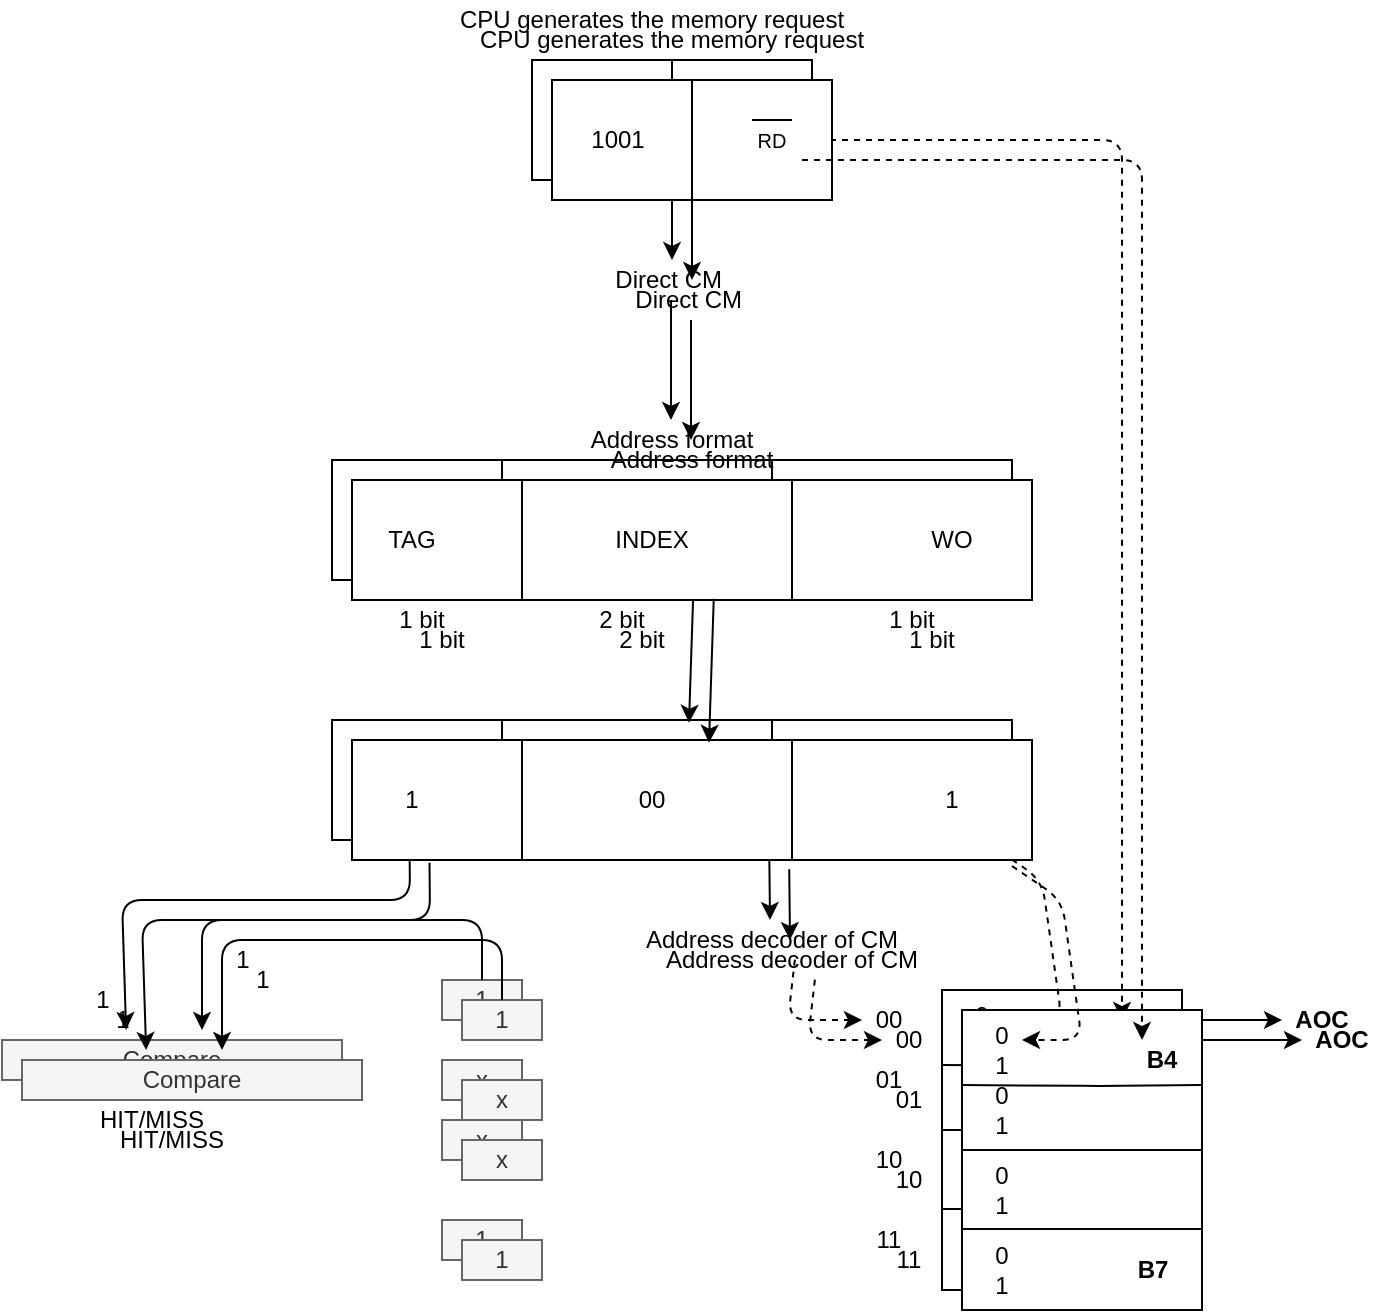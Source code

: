 <mxfile version="14.7.0" type="github">
  <diagram id="JxYpquZwZ6zsXnLfhXGS" name="Page-1">
    <mxGraphModel dx="1483" dy="783" grid="1" gridSize="10" guides="1" tooltips="1" connect="1" arrows="1" fold="1" page="0" pageScale="1" pageWidth="850" pageHeight="1100" math="0" shadow="0">
      <root>
        <mxCell id="0" />
        <mxCell id="1" parent="0" />
        <mxCell id="KNm6pyuOkcGfjuNK4ojw-7" value="CPU generates the memory request" style="text;html=1;strokeColor=none;fillColor=none;align=center;verticalAlign=middle;whiteSpace=wrap;rounded=0;" vertex="1" parent="1">
          <mxGeometry x="250" y="20" width="270" height="20" as="geometry" />
        </mxCell>
        <mxCell id="KNm6pyuOkcGfjuNK4ojw-9" value="Direct CM&amp;nbsp;" style="text;html=1;strokeColor=none;fillColor=none;align=center;verticalAlign=middle;whiteSpace=wrap;rounded=0;" vertex="1" parent="1">
          <mxGeometry x="260" y="150" width="270" height="20" as="geometry" />
        </mxCell>
        <mxCell id="KNm6pyuOkcGfjuNK4ojw-10" value="Address format" style="text;html=1;strokeColor=none;fillColor=none;align=center;verticalAlign=middle;whiteSpace=wrap;rounded=0;" vertex="1" parent="1">
          <mxGeometry x="260" y="230" width="270" height="20" as="geometry" />
        </mxCell>
        <mxCell id="KNm6pyuOkcGfjuNK4ojw-11" value="Address decoder of CM" style="text;html=1;strokeColor=none;fillColor=none;align=center;verticalAlign=middle;whiteSpace=wrap;rounded=0;" vertex="1" parent="1">
          <mxGeometry x="380" y="480" width="130" height="20" as="geometry" />
        </mxCell>
        <mxCell id="KNm6pyuOkcGfjuNK4ojw-12" value="Compare" style="text;html=1;strokeColor=#666666;fillColor=#f5f5f5;align=center;verticalAlign=middle;whiteSpace=wrap;rounded=0;fontColor=#333333;" vertex="1" parent="1">
          <mxGeometry x="60" y="540" width="170" height="20" as="geometry" />
        </mxCell>
        <mxCell id="KNm6pyuOkcGfjuNK4ojw-21" value="" style="group" vertex="1" connectable="0" parent="1">
          <mxGeometry x="225" y="250" width="340" height="60" as="geometry" />
        </mxCell>
        <mxCell id="KNm6pyuOkcGfjuNK4ojw-13" value="" style="rounded=0;whiteSpace=wrap;html=1;" vertex="1" parent="KNm6pyuOkcGfjuNK4ojw-21">
          <mxGeometry width="340" height="60" as="geometry" />
        </mxCell>
        <mxCell id="KNm6pyuOkcGfjuNK4ojw-14" value="" style="endArrow=none;html=1;exitX=0.25;exitY=1;exitDx=0;exitDy=0;entryX=0.25;entryY=0;entryDx=0;entryDy=0;" edge="1" parent="KNm6pyuOkcGfjuNK4ojw-21" source="KNm6pyuOkcGfjuNK4ojw-13" target="KNm6pyuOkcGfjuNK4ojw-13">
          <mxGeometry width="50" height="50" relative="1" as="geometry">
            <mxPoint x="210" y="-70" as="sourcePoint" />
            <mxPoint x="260" y="-120" as="targetPoint" />
          </mxGeometry>
        </mxCell>
        <mxCell id="KNm6pyuOkcGfjuNK4ojw-15" value="" style="endArrow=none;html=1;exitX=0.5;exitY=1;exitDx=0;exitDy=0;entryX=0.5;entryY=0;entryDx=0;entryDy=0;" edge="1" parent="KNm6pyuOkcGfjuNK4ojw-21">
          <mxGeometry width="50" height="50" relative="1" as="geometry">
            <mxPoint x="220" y="60" as="sourcePoint" />
            <mxPoint x="220" as="targetPoint" />
          </mxGeometry>
        </mxCell>
        <mxCell id="KNm6pyuOkcGfjuNK4ojw-16" value="TAG" style="text;html=1;strokeColor=none;fillColor=none;align=center;verticalAlign=middle;whiteSpace=wrap;rounded=0;" vertex="1" parent="KNm6pyuOkcGfjuNK4ojw-21">
          <mxGeometry x="10" y="20" width="40" height="20" as="geometry" />
        </mxCell>
        <mxCell id="KNm6pyuOkcGfjuNK4ojw-17" value="INDEX" style="text;html=1;strokeColor=none;fillColor=none;align=center;verticalAlign=middle;whiteSpace=wrap;rounded=0;" vertex="1" parent="KNm6pyuOkcGfjuNK4ojw-21">
          <mxGeometry x="130" y="20" width="40" height="20" as="geometry" />
        </mxCell>
        <mxCell id="KNm6pyuOkcGfjuNK4ojw-19" value="WO" style="text;html=1;strokeColor=none;fillColor=none;align=center;verticalAlign=middle;whiteSpace=wrap;rounded=0;" vertex="1" parent="KNm6pyuOkcGfjuNK4ojw-21">
          <mxGeometry x="280" y="20" width="40" height="20" as="geometry" />
        </mxCell>
        <mxCell id="KNm6pyuOkcGfjuNK4ojw-22" value="" style="group" vertex="1" connectable="0" parent="1">
          <mxGeometry x="325" y="50" width="140" height="60" as="geometry" />
        </mxCell>
        <mxCell id="KNm6pyuOkcGfjuNK4ojw-23" value="" style="group" vertex="1" connectable="0" parent="KNm6pyuOkcGfjuNK4ojw-22">
          <mxGeometry width="140" height="60" as="geometry" />
        </mxCell>
        <mxCell id="KNm6pyuOkcGfjuNK4ojw-1" value="" style="rounded=0;whiteSpace=wrap;html=1;" vertex="1" parent="KNm6pyuOkcGfjuNK4ojw-23">
          <mxGeometry width="140" height="60" as="geometry" />
        </mxCell>
        <mxCell id="KNm6pyuOkcGfjuNK4ojw-4" value="&lt;font style=&quot;font-size: 10px&quot;&gt;RD&lt;/font&gt;" style="text;html=1;strokeColor=none;fillColor=none;align=center;verticalAlign=middle;whiteSpace=wrap;rounded=0;" vertex="1" parent="KNm6pyuOkcGfjuNK4ojw-23">
          <mxGeometry x="90" y="20" width="40" height="20" as="geometry" />
        </mxCell>
        <mxCell id="KNm6pyuOkcGfjuNK4ojw-2" value="" style="endArrow=none;html=1;entryX=0.5;entryY=0;entryDx=0;entryDy=0;exitX=0.5;exitY=1;exitDx=0;exitDy=0;" edge="1" parent="KNm6pyuOkcGfjuNK4ojw-23" source="KNm6pyuOkcGfjuNK4ojw-1" target="KNm6pyuOkcGfjuNK4ojw-1">
          <mxGeometry width="50" height="50" relative="1" as="geometry">
            <mxPoint x="105" y="220" as="sourcePoint" />
            <mxPoint x="155" y="170" as="targetPoint" />
          </mxGeometry>
        </mxCell>
        <mxCell id="KNm6pyuOkcGfjuNK4ojw-3" value="1001" style="text;html=1;strokeColor=none;fillColor=none;align=center;verticalAlign=middle;whiteSpace=wrap;rounded=0;" vertex="1" parent="KNm6pyuOkcGfjuNK4ojw-23">
          <mxGeometry x="12.5" y="20" width="40" height="20" as="geometry" />
        </mxCell>
        <mxCell id="KNm6pyuOkcGfjuNK4ojw-25" value="" style="endArrow=none;html=1;entryX=0.75;entryY=0;entryDx=0;entryDy=0;exitX=0.25;exitY=0;exitDx=0;exitDy=0;" edge="1" parent="KNm6pyuOkcGfjuNK4ojw-23" source="KNm6pyuOkcGfjuNK4ojw-4" target="KNm6pyuOkcGfjuNK4ojw-4">
          <mxGeometry width="50" height="50" relative="1" as="geometry">
            <mxPoint x="80" y="50" as="sourcePoint" />
            <mxPoint x="130" as="targetPoint" />
          </mxGeometry>
        </mxCell>
        <mxCell id="KNm6pyuOkcGfjuNK4ojw-30" value="" style="group" vertex="1" connectable="0" parent="1">
          <mxGeometry x="225" y="380" width="340" height="60" as="geometry" />
        </mxCell>
        <mxCell id="KNm6pyuOkcGfjuNK4ojw-31" value="" style="rounded=0;whiteSpace=wrap;html=1;" vertex="1" parent="KNm6pyuOkcGfjuNK4ojw-30">
          <mxGeometry width="340" height="60" as="geometry" />
        </mxCell>
        <mxCell id="KNm6pyuOkcGfjuNK4ojw-32" value="" style="endArrow=none;html=1;exitX=0.25;exitY=1;exitDx=0;exitDy=0;entryX=0.25;entryY=0;entryDx=0;entryDy=0;" edge="1" parent="KNm6pyuOkcGfjuNK4ojw-30" source="KNm6pyuOkcGfjuNK4ojw-31" target="KNm6pyuOkcGfjuNK4ojw-31">
          <mxGeometry width="50" height="50" relative="1" as="geometry">
            <mxPoint x="210" y="-70" as="sourcePoint" />
            <mxPoint x="260" y="-120" as="targetPoint" />
          </mxGeometry>
        </mxCell>
        <mxCell id="KNm6pyuOkcGfjuNK4ojw-33" value="" style="endArrow=none;html=1;exitX=0.5;exitY=1;exitDx=0;exitDy=0;entryX=0.5;entryY=0;entryDx=0;entryDy=0;" edge="1" parent="KNm6pyuOkcGfjuNK4ojw-30">
          <mxGeometry width="50" height="50" relative="1" as="geometry">
            <mxPoint x="220" y="60" as="sourcePoint" />
            <mxPoint x="220" as="targetPoint" />
          </mxGeometry>
        </mxCell>
        <mxCell id="KNm6pyuOkcGfjuNK4ojw-34" value="1" style="text;html=1;strokeColor=none;fillColor=none;align=center;verticalAlign=middle;whiteSpace=wrap;rounded=0;" vertex="1" parent="KNm6pyuOkcGfjuNK4ojw-30">
          <mxGeometry x="10" y="20" width="40" height="20" as="geometry" />
        </mxCell>
        <mxCell id="KNm6pyuOkcGfjuNK4ojw-35" value="00" style="text;html=1;strokeColor=none;fillColor=none;align=center;verticalAlign=middle;whiteSpace=wrap;rounded=0;" vertex="1" parent="KNm6pyuOkcGfjuNK4ojw-30">
          <mxGeometry x="130" y="20" width="40" height="20" as="geometry" />
        </mxCell>
        <mxCell id="KNm6pyuOkcGfjuNK4ojw-36" value="1" style="text;html=1;strokeColor=none;fillColor=none;align=center;verticalAlign=middle;whiteSpace=wrap;rounded=0;" vertex="1" parent="KNm6pyuOkcGfjuNK4ojw-30">
          <mxGeometry x="280" y="20" width="40" height="20" as="geometry" />
        </mxCell>
        <mxCell id="KNm6pyuOkcGfjuNK4ojw-51" value="" style="endArrow=classic;html=1;exitX=0.5;exitY=1;exitDx=0;exitDy=0;entryX=0.5;entryY=0;entryDx=0;entryDy=0;" edge="1" parent="1" source="KNm6pyuOkcGfjuNK4ojw-1" target="KNm6pyuOkcGfjuNK4ojw-9">
          <mxGeometry width="50" height="50" relative="1" as="geometry">
            <mxPoint x="400" y="210" as="sourcePoint" />
            <mxPoint x="296" y="150" as="targetPoint" />
          </mxGeometry>
        </mxCell>
        <mxCell id="KNm6pyuOkcGfjuNK4ojw-53" value="" style="endArrow=classic;html=1;" edge="1" parent="1">
          <mxGeometry width="50" height="50" relative="1" as="geometry">
            <mxPoint x="394.5" y="170" as="sourcePoint" />
            <mxPoint x="394.5" y="230" as="targetPoint" />
          </mxGeometry>
        </mxCell>
        <mxCell id="KNm6pyuOkcGfjuNK4ojw-54" value="1 bit" style="text;html=1;strokeColor=none;fillColor=none;align=center;verticalAlign=middle;whiteSpace=wrap;rounded=0;" vertex="1" parent="1">
          <mxGeometry x="250" y="320" width="40" height="20" as="geometry" />
        </mxCell>
        <mxCell id="KNm6pyuOkcGfjuNK4ojw-55" value="2 bit" style="text;html=1;strokeColor=none;fillColor=none;align=center;verticalAlign=middle;whiteSpace=wrap;rounded=0;" vertex="1" parent="1">
          <mxGeometry x="350" y="320" width="40" height="20" as="geometry" />
        </mxCell>
        <mxCell id="KNm6pyuOkcGfjuNK4ojw-56" value="1 bit" style="text;html=1;strokeColor=none;fillColor=none;align=center;verticalAlign=middle;whiteSpace=wrap;rounded=0;" vertex="1" parent="1">
          <mxGeometry x="490" y="320" width="50" height="20" as="geometry" />
        </mxCell>
        <mxCell id="KNm6pyuOkcGfjuNK4ojw-58" value="" style="group" vertex="1" connectable="0" parent="1">
          <mxGeometry x="530" y="515" width="120" height="150" as="geometry" />
        </mxCell>
        <mxCell id="KNm6pyuOkcGfjuNK4ojw-42" value="&lt;span style=&quot;color: rgba(0 , 0 , 0 , 0) ; font-family: monospace ; font-size: 0px&quot;&gt;%3CmxGraphModel%3E%3Croot%3E%3CmxCell%20id%3D%220%22%2F%3E%3CmxCell%20id%3D%221%22%20parent%3D%220%22%2F%3E%3CmxCell%20id%3D%222%22%20value%3D%22B4%22%20style%3D%22text%3Bhtml%3D1%3BstrokeColor%3Dnone%3BfillColor%3Dnone%3Balign%3Dcenter%3BverticalAlign%3Dmiddle%3BwhiteSpace%3Dwrap%3Brounded%3D0%3BfontStyle%3D1%22%20vertex%3D%221%22%20parent%3D%221%22%3E%3CmxGeometry%20x%3D%22600%22%20y%3D%22525%22%20width%3D%2240%22%20height%3D%2220%22%20as%3D%22geometry%22%2F%3E%3C%2FmxCell%3E%3C%2Froot%3E%3C%2FmxGraphModel%3E&lt;/span&gt;" style="rounded=0;whiteSpace=wrap;html=1;" vertex="1" parent="KNm6pyuOkcGfjuNK4ojw-58">
          <mxGeometry width="120" height="150" as="geometry" />
        </mxCell>
        <mxCell id="KNm6pyuOkcGfjuNK4ojw-43" value="" style="endArrow=none;html=1;exitX=0;exitY=0.25;exitDx=0;exitDy=0;entryX=1;entryY=0.25;entryDx=0;entryDy=0;" edge="1" parent="KNm6pyuOkcGfjuNK4ojw-58" source="KNm6pyuOkcGfjuNK4ojw-42" target="KNm6pyuOkcGfjuNK4ojw-42">
          <mxGeometry width="50" height="50" relative="1" as="geometry">
            <mxPoint x="35" y="50" as="sourcePoint" />
            <mxPoint x="85" as="targetPoint" />
            <Array as="points">
              <mxPoint x="70" y="38" />
            </Array>
          </mxGeometry>
        </mxCell>
        <mxCell id="KNm6pyuOkcGfjuNK4ojw-44" value="" style="endArrow=none;html=1;exitX=0;exitY=0.25;exitDx=0;exitDy=0;entryX=1;entryY=0.25;entryDx=0;entryDy=0;" edge="1" parent="KNm6pyuOkcGfjuNK4ojw-58">
          <mxGeometry width="50" height="50" relative="1" as="geometry">
            <mxPoint y="70" as="sourcePoint" />
            <mxPoint x="120" y="70" as="targetPoint" />
          </mxGeometry>
        </mxCell>
        <mxCell id="KNm6pyuOkcGfjuNK4ojw-45" value="" style="endArrow=none;html=1;exitX=0;exitY=0.25;exitDx=0;exitDy=0;entryX=1;entryY=0.25;entryDx=0;entryDy=0;" edge="1" parent="KNm6pyuOkcGfjuNK4ojw-58">
          <mxGeometry width="50" height="50" relative="1" as="geometry">
            <mxPoint y="109.5" as="sourcePoint" />
            <mxPoint x="120" y="109.5" as="targetPoint" />
          </mxGeometry>
        </mxCell>
        <mxCell id="KNm6pyuOkcGfjuNK4ojw-46" value="0&lt;br&gt;1" style="text;html=1;strokeColor=none;fillColor=none;align=center;verticalAlign=middle;whiteSpace=wrap;rounded=0;" vertex="1" parent="KNm6pyuOkcGfjuNK4ojw-58">
          <mxGeometry x="10" y="10" width="20" height="20" as="geometry" />
        </mxCell>
        <mxCell id="KNm6pyuOkcGfjuNK4ojw-47" value="0&lt;br&gt;1" style="text;html=1;strokeColor=none;fillColor=none;align=center;verticalAlign=middle;whiteSpace=wrap;rounded=0;" vertex="1" parent="KNm6pyuOkcGfjuNK4ojw-58">
          <mxGeometry x="10" y="80" width="20" height="20" as="geometry" />
        </mxCell>
        <mxCell id="KNm6pyuOkcGfjuNK4ojw-48" value="0&lt;br&gt;1" style="text;html=1;strokeColor=none;fillColor=none;align=center;verticalAlign=middle;whiteSpace=wrap;rounded=0;" vertex="1" parent="KNm6pyuOkcGfjuNK4ojw-58">
          <mxGeometry x="10" y="120" width="20" height="20" as="geometry" />
        </mxCell>
        <mxCell id="KNm6pyuOkcGfjuNK4ojw-50" value="0&lt;br&gt;1" style="text;html=1;strokeColor=none;fillColor=none;align=center;verticalAlign=middle;whiteSpace=wrap;rounded=0;" vertex="1" parent="KNm6pyuOkcGfjuNK4ojw-58">
          <mxGeometry x="10" y="40" width="20" height="20" as="geometry" />
        </mxCell>
        <mxCell id="KNm6pyuOkcGfjuNK4ojw-83" value="B4" style="text;html=1;strokeColor=none;fillColor=none;align=center;verticalAlign=middle;whiteSpace=wrap;rounded=0;fontStyle=1" vertex="1" parent="KNm6pyuOkcGfjuNK4ojw-58">
          <mxGeometry x="80" y="15" width="40" height="20" as="geometry" />
        </mxCell>
        <mxCell id="KNm6pyuOkcGfjuNK4ojw-93" value="" style="endArrow=classic;html=1;dashed=1;entryX=0.25;entryY=0;entryDx=0;entryDy=0;" edge="1" parent="KNm6pyuOkcGfjuNK4ojw-58" target="KNm6pyuOkcGfjuNK4ojw-83">
          <mxGeometry width="50" height="50" relative="1" as="geometry">
            <mxPoint x="-80" y="-425" as="sourcePoint" />
            <mxPoint x="70" y="35" as="targetPoint" />
            <Array as="points">
              <mxPoint x="90" y="-425" />
            </Array>
          </mxGeometry>
        </mxCell>
        <mxCell id="KNm6pyuOkcGfjuNK4ojw-96" value="B7" style="text;html=1;align=center;verticalAlign=middle;resizable=0;points=[];autosize=1;strokeColor=none;fontStyle=1" vertex="1" parent="KNm6pyuOkcGfjuNK4ojw-58">
          <mxGeometry x="80" y="120" width="30" height="20" as="geometry" />
        </mxCell>
        <mxCell id="KNm6pyuOkcGfjuNK4ojw-59" value="" style="endArrow=classic;html=1;exitX=0.532;exitY=0.99;exitDx=0;exitDy=0;exitPerimeter=0;entryX=0.525;entryY=0.023;entryDx=0;entryDy=0;entryPerimeter=0;" edge="1" parent="1" source="KNm6pyuOkcGfjuNK4ojw-13" target="KNm6pyuOkcGfjuNK4ojw-31">
          <mxGeometry width="50" height="50" relative="1" as="geometry">
            <mxPoint x="400" y="400" as="sourcePoint" />
            <mxPoint x="410" y="380" as="targetPoint" />
          </mxGeometry>
        </mxCell>
        <mxCell id="KNm6pyuOkcGfjuNK4ojw-61" value="1" style="text;html=1;strokeColor=#666666;fillColor=#f5f5f5;align=center;verticalAlign=middle;whiteSpace=wrap;rounded=0;fontColor=#333333;" vertex="1" parent="1">
          <mxGeometry x="280" y="510" width="40" height="20" as="geometry" />
        </mxCell>
        <mxCell id="KNm6pyuOkcGfjuNK4ojw-62" value="x" style="text;html=1;strokeColor=#666666;fillColor=#f5f5f5;align=center;verticalAlign=middle;whiteSpace=wrap;rounded=0;fontColor=#333333;" vertex="1" parent="1">
          <mxGeometry x="280" y="550" width="40" height="20" as="geometry" />
        </mxCell>
        <mxCell id="KNm6pyuOkcGfjuNK4ojw-63" value="x" style="text;html=1;strokeColor=#666666;fillColor=#f5f5f5;align=center;verticalAlign=middle;whiteSpace=wrap;rounded=0;fontColor=#333333;" vertex="1" parent="1">
          <mxGeometry x="280" y="580" width="40" height="20" as="geometry" />
        </mxCell>
        <mxCell id="KNm6pyuOkcGfjuNK4ojw-64" value="1" style="text;html=1;strokeColor=#666666;fillColor=#f5f5f5;align=center;verticalAlign=middle;whiteSpace=wrap;rounded=0;fontColor=#333333;" vertex="1" parent="1">
          <mxGeometry x="280" y="630" width="40" height="20" as="geometry" />
        </mxCell>
        <mxCell id="KNm6pyuOkcGfjuNK4ojw-65" value="00" style="text;html=1;strokeColor=none;fillColor=none;align=center;verticalAlign=middle;whiteSpace=wrap;rounded=0;" vertex="1" parent="1">
          <mxGeometry x="499.997" y="520" width="7.273" height="20" as="geometry" />
        </mxCell>
        <mxCell id="KNm6pyuOkcGfjuNK4ojw-67" value="01" style="text;html=1;strokeColor=none;fillColor=none;align=center;verticalAlign=middle;whiteSpace=wrap;rounded=0;" vertex="1" parent="1">
          <mxGeometry x="499.997" y="550" width="7.273" height="20" as="geometry" />
        </mxCell>
        <mxCell id="KNm6pyuOkcGfjuNK4ojw-68" value="10" style="text;html=1;strokeColor=none;fillColor=none;align=center;verticalAlign=middle;whiteSpace=wrap;rounded=0;" vertex="1" parent="1">
          <mxGeometry x="499.997" y="590" width="7.273" height="20" as="geometry" />
        </mxCell>
        <mxCell id="KNm6pyuOkcGfjuNK4ojw-69" value="11" style="text;html=1;strokeColor=none;fillColor=none;align=center;verticalAlign=middle;whiteSpace=wrap;rounded=0;" vertex="1" parent="1">
          <mxGeometry x="499.997" y="630" width="7.273" height="20" as="geometry" />
        </mxCell>
        <mxCell id="KNm6pyuOkcGfjuNK4ojw-74" value="" style="endArrow=classic;html=1;exitX=0.643;exitY=1.077;exitDx=0;exitDy=0;exitPerimeter=0;" edge="1" parent="1" source="KNm6pyuOkcGfjuNK4ojw-31">
          <mxGeometry width="50" height="50" relative="1" as="geometry">
            <mxPoint x="400" y="400" as="sourcePoint" />
            <mxPoint x="444" y="480" as="targetPoint" />
          </mxGeometry>
        </mxCell>
        <mxCell id="KNm6pyuOkcGfjuNK4ojw-77" value="" style="endArrow=classic;html=1;exitX=0.5;exitY=0;exitDx=0;exitDy=0;" edge="1" parent="1" source="KNm6pyuOkcGfjuNK4ojw-61">
          <mxGeometry width="50" height="50" relative="1" as="geometry">
            <mxPoint x="400" y="400" as="sourcePoint" />
            <mxPoint x="160" y="535" as="targetPoint" />
            <Array as="points">
              <mxPoint x="300" y="480" />
              <mxPoint x="260" y="480" />
              <mxPoint x="230" y="480" />
              <mxPoint x="160" y="480" />
            </Array>
          </mxGeometry>
        </mxCell>
        <mxCell id="KNm6pyuOkcGfjuNK4ojw-78" value="" style="endArrow=classic;html=1;exitX=0.114;exitY=1.023;exitDx=0;exitDy=0;exitPerimeter=0;entryX=0.365;entryY=-0.25;entryDx=0;entryDy=0;entryPerimeter=0;" edge="1" parent="1" source="KNm6pyuOkcGfjuNK4ojw-31" target="KNm6pyuOkcGfjuNK4ojw-12">
          <mxGeometry width="50" height="50" relative="1" as="geometry">
            <mxPoint x="400" y="400" as="sourcePoint" />
            <mxPoint x="60" y="470" as="targetPoint" />
            <Array as="points">
              <mxPoint x="264" y="470" />
              <mxPoint x="120" y="470" />
            </Array>
          </mxGeometry>
        </mxCell>
        <mxCell id="KNm6pyuOkcGfjuNK4ojw-79" value="HIT/MISS" style="text;html=1;strokeColor=none;fillColor=none;align=center;verticalAlign=middle;whiteSpace=wrap;rounded=0;" vertex="1" parent="1">
          <mxGeometry x="90" y="570" width="90" height="20" as="geometry" />
        </mxCell>
        <mxCell id="KNm6pyuOkcGfjuNK4ojw-84" value="AOC" style="text;html=1;strokeColor=none;fillColor=none;align=center;verticalAlign=middle;whiteSpace=wrap;rounded=0;fontStyle=1" vertex="1" parent="1">
          <mxGeometry x="700" y="520" width="40" height="20" as="geometry" />
        </mxCell>
        <mxCell id="KNm6pyuOkcGfjuNK4ojw-86" value="" style="endArrow=classic;html=1;" edge="1" parent="1">
          <mxGeometry width="50" height="50" relative="1" as="geometry">
            <mxPoint x="650" y="530" as="sourcePoint" />
            <mxPoint x="700" y="530" as="targetPoint" />
          </mxGeometry>
        </mxCell>
        <mxCell id="KNm6pyuOkcGfjuNK4ojw-90" value="" style="endArrow=classic;html=1;dashed=1;entryX=1;entryY=0.25;entryDx=0;entryDy=0;" edge="1" parent="1" target="KNm6pyuOkcGfjuNK4ojw-46">
          <mxGeometry width="50" height="50" relative="1" as="geometry">
            <mxPoint x="555" y="443" as="sourcePoint" />
            <mxPoint x="580" y="540" as="targetPoint" />
            <Array as="points">
              <mxPoint x="580" y="460" />
              <mxPoint x="590" y="530" />
            </Array>
          </mxGeometry>
        </mxCell>
        <mxCell id="KNm6pyuOkcGfjuNK4ojw-94" value="1" style="text;html=1;align=center;verticalAlign=middle;resizable=0;points=[];autosize=1;strokeColor=none;" vertex="1" parent="1">
          <mxGeometry x="170" y="490" width="20" height="20" as="geometry" />
        </mxCell>
        <mxCell id="KNm6pyuOkcGfjuNK4ojw-95" value="1" style="text;html=1;align=center;verticalAlign=middle;resizable=0;points=[];autosize=1;strokeColor=none;" vertex="1" parent="1">
          <mxGeometry x="100" y="510" width="20" height="20" as="geometry" />
        </mxCell>
        <mxCell id="KNm6pyuOkcGfjuNK4ojw-98" value="" style="endArrow=classic;html=1;dashed=1;exitX=0.588;exitY=0.99;exitDx=0;exitDy=0;exitPerimeter=0;" edge="1" parent="1" source="KNm6pyuOkcGfjuNK4ojw-11">
          <mxGeometry width="50" height="50" relative="1" as="geometry">
            <mxPoint x="400" y="670" as="sourcePoint" />
            <mxPoint x="490" y="530" as="targetPoint" />
            <Array as="points">
              <mxPoint x="453" y="530" />
            </Array>
          </mxGeometry>
        </mxCell>
        <mxCell id="KNm6pyuOkcGfjuNK4ojw-99" value="CPU generates the memory request" style="text;html=1;strokeColor=none;fillColor=none;align=center;verticalAlign=middle;whiteSpace=wrap;rounded=0;" vertex="1" parent="1">
          <mxGeometry x="260" y="30" width="270" height="20" as="geometry" />
        </mxCell>
        <mxCell id="KNm6pyuOkcGfjuNK4ojw-100" value="Direct CM&amp;nbsp;" style="text;html=1;strokeColor=none;fillColor=none;align=center;verticalAlign=middle;whiteSpace=wrap;rounded=0;" vertex="1" parent="1">
          <mxGeometry x="270" y="160" width="270" height="20" as="geometry" />
        </mxCell>
        <mxCell id="KNm6pyuOkcGfjuNK4ojw-101" value="Address format" style="text;html=1;strokeColor=none;fillColor=none;align=center;verticalAlign=middle;whiteSpace=wrap;rounded=0;" vertex="1" parent="1">
          <mxGeometry x="270" y="240" width="270" height="20" as="geometry" />
        </mxCell>
        <mxCell id="KNm6pyuOkcGfjuNK4ojw-102" value="Address decoder of CM" style="text;html=1;strokeColor=none;fillColor=none;align=center;verticalAlign=middle;whiteSpace=wrap;rounded=0;" vertex="1" parent="1">
          <mxGeometry x="390" y="490" width="130" height="20" as="geometry" />
        </mxCell>
        <mxCell id="KNm6pyuOkcGfjuNK4ojw-103" value="Compare" style="text;html=1;strokeColor=#666666;fillColor=#f5f5f5;align=center;verticalAlign=middle;whiteSpace=wrap;rounded=0;fontColor=#333333;" vertex="1" parent="1">
          <mxGeometry x="70" y="550" width="170" height="20" as="geometry" />
        </mxCell>
        <mxCell id="KNm6pyuOkcGfjuNK4ojw-104" value="" style="group" vertex="1" connectable="0" parent="1">
          <mxGeometry x="235" y="260" width="340" height="60" as="geometry" />
        </mxCell>
        <mxCell id="KNm6pyuOkcGfjuNK4ojw-105" value="" style="rounded=0;whiteSpace=wrap;html=1;" vertex="1" parent="KNm6pyuOkcGfjuNK4ojw-104">
          <mxGeometry width="340" height="60" as="geometry" />
        </mxCell>
        <mxCell id="KNm6pyuOkcGfjuNK4ojw-106" value="" style="endArrow=none;html=1;exitX=0.25;exitY=1;exitDx=0;exitDy=0;entryX=0.25;entryY=0;entryDx=0;entryDy=0;" edge="1" parent="KNm6pyuOkcGfjuNK4ojw-104" source="KNm6pyuOkcGfjuNK4ojw-105" target="KNm6pyuOkcGfjuNK4ojw-105">
          <mxGeometry width="50" height="50" relative="1" as="geometry">
            <mxPoint x="210" y="-70" as="sourcePoint" />
            <mxPoint x="260" y="-120" as="targetPoint" />
          </mxGeometry>
        </mxCell>
        <mxCell id="KNm6pyuOkcGfjuNK4ojw-107" value="" style="endArrow=none;html=1;exitX=0.5;exitY=1;exitDx=0;exitDy=0;entryX=0.5;entryY=0;entryDx=0;entryDy=0;" edge="1" parent="KNm6pyuOkcGfjuNK4ojw-104">
          <mxGeometry width="50" height="50" relative="1" as="geometry">
            <mxPoint x="220" y="60" as="sourcePoint" />
            <mxPoint x="220" as="targetPoint" />
          </mxGeometry>
        </mxCell>
        <mxCell id="KNm6pyuOkcGfjuNK4ojw-108" value="TAG" style="text;html=1;strokeColor=none;fillColor=none;align=center;verticalAlign=middle;whiteSpace=wrap;rounded=0;" vertex="1" parent="KNm6pyuOkcGfjuNK4ojw-104">
          <mxGeometry x="10" y="20" width="40" height="20" as="geometry" />
        </mxCell>
        <mxCell id="KNm6pyuOkcGfjuNK4ojw-109" value="INDEX" style="text;html=1;strokeColor=none;fillColor=none;align=center;verticalAlign=middle;whiteSpace=wrap;rounded=0;" vertex="1" parent="KNm6pyuOkcGfjuNK4ojw-104">
          <mxGeometry x="130" y="20" width="40" height="20" as="geometry" />
        </mxCell>
        <mxCell id="KNm6pyuOkcGfjuNK4ojw-110" value="WO" style="text;html=1;strokeColor=none;fillColor=none;align=center;verticalAlign=middle;whiteSpace=wrap;rounded=0;" vertex="1" parent="KNm6pyuOkcGfjuNK4ojw-104">
          <mxGeometry x="280" y="20" width="40" height="20" as="geometry" />
        </mxCell>
        <mxCell id="KNm6pyuOkcGfjuNK4ojw-111" value="" style="group" vertex="1" connectable="0" parent="1">
          <mxGeometry x="335" y="60" width="140" height="60" as="geometry" />
        </mxCell>
        <mxCell id="KNm6pyuOkcGfjuNK4ojw-112" value="" style="group" vertex="1" connectable="0" parent="KNm6pyuOkcGfjuNK4ojw-111">
          <mxGeometry width="140" height="60" as="geometry" />
        </mxCell>
        <mxCell id="KNm6pyuOkcGfjuNK4ojw-113" value="" style="rounded=0;whiteSpace=wrap;html=1;" vertex="1" parent="KNm6pyuOkcGfjuNK4ojw-112">
          <mxGeometry width="140" height="60" as="geometry" />
        </mxCell>
        <mxCell id="KNm6pyuOkcGfjuNK4ojw-114" value="&lt;font style=&quot;font-size: 10px&quot;&gt;RD&lt;/font&gt;" style="text;html=1;strokeColor=none;fillColor=none;align=center;verticalAlign=middle;whiteSpace=wrap;rounded=0;" vertex="1" parent="KNm6pyuOkcGfjuNK4ojw-112">
          <mxGeometry x="90" y="20" width="40" height="20" as="geometry" />
        </mxCell>
        <mxCell id="KNm6pyuOkcGfjuNK4ojw-115" value="" style="endArrow=none;html=1;entryX=0.5;entryY=0;entryDx=0;entryDy=0;exitX=0.5;exitY=1;exitDx=0;exitDy=0;" edge="1" parent="KNm6pyuOkcGfjuNK4ojw-112" source="KNm6pyuOkcGfjuNK4ojw-113" target="KNm6pyuOkcGfjuNK4ojw-113">
          <mxGeometry width="50" height="50" relative="1" as="geometry">
            <mxPoint x="105" y="220" as="sourcePoint" />
            <mxPoint x="155" y="170" as="targetPoint" />
          </mxGeometry>
        </mxCell>
        <mxCell id="KNm6pyuOkcGfjuNK4ojw-116" value="1001" style="text;html=1;strokeColor=none;fillColor=none;align=center;verticalAlign=middle;whiteSpace=wrap;rounded=0;" vertex="1" parent="KNm6pyuOkcGfjuNK4ojw-112">
          <mxGeometry x="12.5" y="20" width="40" height="20" as="geometry" />
        </mxCell>
        <mxCell id="KNm6pyuOkcGfjuNK4ojw-117" value="" style="endArrow=none;html=1;entryX=0.75;entryY=0;entryDx=0;entryDy=0;exitX=0.25;exitY=0;exitDx=0;exitDy=0;" edge="1" parent="KNm6pyuOkcGfjuNK4ojw-112" source="KNm6pyuOkcGfjuNK4ojw-114" target="KNm6pyuOkcGfjuNK4ojw-114">
          <mxGeometry width="50" height="50" relative="1" as="geometry">
            <mxPoint x="80" y="50" as="sourcePoint" />
            <mxPoint x="130" as="targetPoint" />
          </mxGeometry>
        </mxCell>
        <mxCell id="KNm6pyuOkcGfjuNK4ojw-118" value="" style="group" vertex="1" connectable="0" parent="1">
          <mxGeometry x="235" y="390" width="340" height="60" as="geometry" />
        </mxCell>
        <mxCell id="KNm6pyuOkcGfjuNK4ojw-119" value="" style="rounded=0;whiteSpace=wrap;html=1;" vertex="1" parent="KNm6pyuOkcGfjuNK4ojw-118">
          <mxGeometry width="340" height="60" as="geometry" />
        </mxCell>
        <mxCell id="KNm6pyuOkcGfjuNK4ojw-120" value="" style="endArrow=none;html=1;exitX=0.25;exitY=1;exitDx=0;exitDy=0;entryX=0.25;entryY=0;entryDx=0;entryDy=0;" edge="1" parent="KNm6pyuOkcGfjuNK4ojw-118" source="KNm6pyuOkcGfjuNK4ojw-119" target="KNm6pyuOkcGfjuNK4ojw-119">
          <mxGeometry width="50" height="50" relative="1" as="geometry">
            <mxPoint x="210" y="-70" as="sourcePoint" />
            <mxPoint x="260" y="-120" as="targetPoint" />
          </mxGeometry>
        </mxCell>
        <mxCell id="KNm6pyuOkcGfjuNK4ojw-121" value="" style="endArrow=none;html=1;exitX=0.5;exitY=1;exitDx=0;exitDy=0;entryX=0.5;entryY=0;entryDx=0;entryDy=0;" edge="1" parent="KNm6pyuOkcGfjuNK4ojw-118">
          <mxGeometry width="50" height="50" relative="1" as="geometry">
            <mxPoint x="220" y="60" as="sourcePoint" />
            <mxPoint x="220" as="targetPoint" />
          </mxGeometry>
        </mxCell>
        <mxCell id="KNm6pyuOkcGfjuNK4ojw-122" value="1" style="text;html=1;strokeColor=none;fillColor=none;align=center;verticalAlign=middle;whiteSpace=wrap;rounded=0;" vertex="1" parent="KNm6pyuOkcGfjuNK4ojw-118">
          <mxGeometry x="10" y="20" width="40" height="20" as="geometry" />
        </mxCell>
        <mxCell id="KNm6pyuOkcGfjuNK4ojw-123" value="00" style="text;html=1;strokeColor=none;fillColor=none;align=center;verticalAlign=middle;whiteSpace=wrap;rounded=0;" vertex="1" parent="KNm6pyuOkcGfjuNK4ojw-118">
          <mxGeometry x="130" y="20" width="40" height="20" as="geometry" />
        </mxCell>
        <mxCell id="KNm6pyuOkcGfjuNK4ojw-124" value="1" style="text;html=1;strokeColor=none;fillColor=none;align=center;verticalAlign=middle;whiteSpace=wrap;rounded=0;" vertex="1" parent="KNm6pyuOkcGfjuNK4ojw-118">
          <mxGeometry x="280" y="20" width="40" height="20" as="geometry" />
        </mxCell>
        <mxCell id="KNm6pyuOkcGfjuNK4ojw-125" value="" style="endArrow=classic;html=1;exitX=0.5;exitY=1;exitDx=0;exitDy=0;entryX=0.5;entryY=0;entryDx=0;entryDy=0;" edge="1" parent="1" source="KNm6pyuOkcGfjuNK4ojw-113" target="KNm6pyuOkcGfjuNK4ojw-100">
          <mxGeometry width="50" height="50" relative="1" as="geometry">
            <mxPoint x="410" y="220" as="sourcePoint" />
            <mxPoint x="306" y="160" as="targetPoint" />
          </mxGeometry>
        </mxCell>
        <mxCell id="KNm6pyuOkcGfjuNK4ojw-126" value="" style="endArrow=classic;html=1;" edge="1" parent="1">
          <mxGeometry width="50" height="50" relative="1" as="geometry">
            <mxPoint x="404.5" y="180.0" as="sourcePoint" />
            <mxPoint x="404.5" y="240.0" as="targetPoint" />
          </mxGeometry>
        </mxCell>
        <mxCell id="KNm6pyuOkcGfjuNK4ojw-127" value="1 bit" style="text;html=1;strokeColor=none;fillColor=none;align=center;verticalAlign=middle;whiteSpace=wrap;rounded=0;" vertex="1" parent="1">
          <mxGeometry x="260" y="330" width="40" height="20" as="geometry" />
        </mxCell>
        <mxCell id="KNm6pyuOkcGfjuNK4ojw-128" value="2 bit" style="text;html=1;strokeColor=none;fillColor=none;align=center;verticalAlign=middle;whiteSpace=wrap;rounded=0;" vertex="1" parent="1">
          <mxGeometry x="360" y="330" width="40" height="20" as="geometry" />
        </mxCell>
        <mxCell id="KNm6pyuOkcGfjuNK4ojw-129" value="1 bit" style="text;html=1;strokeColor=none;fillColor=none;align=center;verticalAlign=middle;whiteSpace=wrap;rounded=0;" vertex="1" parent="1">
          <mxGeometry x="500" y="330" width="50" height="20" as="geometry" />
        </mxCell>
        <mxCell id="KNm6pyuOkcGfjuNK4ojw-130" value="" style="group" vertex="1" connectable="0" parent="1">
          <mxGeometry x="540" y="525" width="120" height="150" as="geometry" />
        </mxCell>
        <mxCell id="KNm6pyuOkcGfjuNK4ojw-131" value="&lt;span style=&quot;color: rgba(0 , 0 , 0 , 0) ; font-family: monospace ; font-size: 0px&quot;&gt;%3CmxGraphModel%3E%3Croot%3E%3CmxCell%20id%3D%220%22%2F%3E%3CmxCell%20id%3D%221%22%20parent%3D%220%22%2F%3E%3CmxCell%20id%3D%222%22%20value%3D%22B4%22%20style%3D%22text%3Bhtml%3D1%3BstrokeColor%3Dnone%3BfillColor%3Dnone%3Balign%3Dcenter%3BverticalAlign%3Dmiddle%3BwhiteSpace%3Dwrap%3Brounded%3D0%3BfontStyle%3D1%22%20vertex%3D%221%22%20parent%3D%221%22%3E%3CmxGeometry%20x%3D%22600%22%20y%3D%22525%22%20width%3D%2240%22%20height%3D%2220%22%20as%3D%22geometry%22%2F%3E%3C%2FmxCell%3E%3C%2Froot%3E%3C%2FmxGraphModel%3E&lt;/span&gt;" style="rounded=0;whiteSpace=wrap;html=1;" vertex="1" parent="KNm6pyuOkcGfjuNK4ojw-130">
          <mxGeometry width="120" height="150" as="geometry" />
        </mxCell>
        <mxCell id="KNm6pyuOkcGfjuNK4ojw-132" value="" style="endArrow=none;html=1;exitX=0;exitY=0.25;exitDx=0;exitDy=0;entryX=1;entryY=0.25;entryDx=0;entryDy=0;" edge="1" parent="KNm6pyuOkcGfjuNK4ojw-130" source="KNm6pyuOkcGfjuNK4ojw-131" target="KNm6pyuOkcGfjuNK4ojw-131">
          <mxGeometry width="50" height="50" relative="1" as="geometry">
            <mxPoint x="35" y="50" as="sourcePoint" />
            <mxPoint x="85" as="targetPoint" />
            <Array as="points">
              <mxPoint x="70" y="38" />
            </Array>
          </mxGeometry>
        </mxCell>
        <mxCell id="KNm6pyuOkcGfjuNK4ojw-133" value="" style="endArrow=none;html=1;exitX=0;exitY=0.25;exitDx=0;exitDy=0;entryX=1;entryY=0.25;entryDx=0;entryDy=0;" edge="1" parent="KNm6pyuOkcGfjuNK4ojw-130">
          <mxGeometry width="50" height="50" relative="1" as="geometry">
            <mxPoint y="70" as="sourcePoint" />
            <mxPoint x="120" y="70" as="targetPoint" />
          </mxGeometry>
        </mxCell>
        <mxCell id="KNm6pyuOkcGfjuNK4ojw-134" value="" style="endArrow=none;html=1;exitX=0;exitY=0.25;exitDx=0;exitDy=0;entryX=1;entryY=0.25;entryDx=0;entryDy=0;" edge="1" parent="KNm6pyuOkcGfjuNK4ojw-130">
          <mxGeometry width="50" height="50" relative="1" as="geometry">
            <mxPoint y="109.5" as="sourcePoint" />
            <mxPoint x="120" y="109.5" as="targetPoint" />
          </mxGeometry>
        </mxCell>
        <mxCell id="KNm6pyuOkcGfjuNK4ojw-135" value="0&lt;br&gt;1" style="text;html=1;strokeColor=none;fillColor=none;align=center;verticalAlign=middle;whiteSpace=wrap;rounded=0;" vertex="1" parent="KNm6pyuOkcGfjuNK4ojw-130">
          <mxGeometry x="10" y="10" width="20" height="20" as="geometry" />
        </mxCell>
        <mxCell id="KNm6pyuOkcGfjuNK4ojw-136" value="0&lt;br&gt;1" style="text;html=1;strokeColor=none;fillColor=none;align=center;verticalAlign=middle;whiteSpace=wrap;rounded=0;" vertex="1" parent="KNm6pyuOkcGfjuNK4ojw-130">
          <mxGeometry x="10" y="80" width="20" height="20" as="geometry" />
        </mxCell>
        <mxCell id="KNm6pyuOkcGfjuNK4ojw-137" value="0&lt;br&gt;1" style="text;html=1;strokeColor=none;fillColor=none;align=center;verticalAlign=middle;whiteSpace=wrap;rounded=0;" vertex="1" parent="KNm6pyuOkcGfjuNK4ojw-130">
          <mxGeometry x="10" y="120" width="20" height="20" as="geometry" />
        </mxCell>
        <mxCell id="KNm6pyuOkcGfjuNK4ojw-138" value="0&lt;br&gt;1" style="text;html=1;strokeColor=none;fillColor=none;align=center;verticalAlign=middle;whiteSpace=wrap;rounded=0;" vertex="1" parent="KNm6pyuOkcGfjuNK4ojw-130">
          <mxGeometry x="10" y="40" width="20" height="20" as="geometry" />
        </mxCell>
        <mxCell id="KNm6pyuOkcGfjuNK4ojw-139" value="B4" style="text;html=1;strokeColor=none;fillColor=none;align=center;verticalAlign=middle;whiteSpace=wrap;rounded=0;fontStyle=1" vertex="1" parent="KNm6pyuOkcGfjuNK4ojw-130">
          <mxGeometry x="80" y="15" width="40" height="20" as="geometry" />
        </mxCell>
        <mxCell id="KNm6pyuOkcGfjuNK4ojw-140" value="" style="endArrow=classic;html=1;dashed=1;entryX=0.25;entryY=0;entryDx=0;entryDy=0;" edge="1" parent="KNm6pyuOkcGfjuNK4ojw-130" target="KNm6pyuOkcGfjuNK4ojw-139">
          <mxGeometry width="50" height="50" relative="1" as="geometry">
            <mxPoint x="-80" y="-425" as="sourcePoint" />
            <mxPoint x="70" y="35" as="targetPoint" />
            <Array as="points">
              <mxPoint x="90" y="-425" />
            </Array>
          </mxGeometry>
        </mxCell>
        <mxCell id="KNm6pyuOkcGfjuNK4ojw-141" value="B7" style="text;html=1;align=center;verticalAlign=middle;resizable=0;points=[];autosize=1;strokeColor=none;fontStyle=1" vertex="1" parent="KNm6pyuOkcGfjuNK4ojw-130">
          <mxGeometry x="80" y="120" width="30" height="20" as="geometry" />
        </mxCell>
        <mxCell id="KNm6pyuOkcGfjuNK4ojw-142" value="" style="endArrow=classic;html=1;exitX=0.532;exitY=0.99;exitDx=0;exitDy=0;exitPerimeter=0;entryX=0.525;entryY=0.023;entryDx=0;entryDy=0;entryPerimeter=0;" edge="1" parent="1" source="KNm6pyuOkcGfjuNK4ojw-105" target="KNm6pyuOkcGfjuNK4ojw-119">
          <mxGeometry width="50" height="50" relative="1" as="geometry">
            <mxPoint x="410" y="410" as="sourcePoint" />
            <mxPoint x="420" y="390" as="targetPoint" />
          </mxGeometry>
        </mxCell>
        <mxCell id="KNm6pyuOkcGfjuNK4ojw-143" value="1" style="text;html=1;strokeColor=#666666;fillColor=#f5f5f5;align=center;verticalAlign=middle;whiteSpace=wrap;rounded=0;fontColor=#333333;" vertex="1" parent="1">
          <mxGeometry x="290" y="520" width="40" height="20" as="geometry" />
        </mxCell>
        <mxCell id="KNm6pyuOkcGfjuNK4ojw-144" value="x" style="text;html=1;strokeColor=#666666;fillColor=#f5f5f5;align=center;verticalAlign=middle;whiteSpace=wrap;rounded=0;fontColor=#333333;" vertex="1" parent="1">
          <mxGeometry x="290" y="560" width="40" height="20" as="geometry" />
        </mxCell>
        <mxCell id="KNm6pyuOkcGfjuNK4ojw-145" value="x" style="text;html=1;strokeColor=#666666;fillColor=#f5f5f5;align=center;verticalAlign=middle;whiteSpace=wrap;rounded=0;fontColor=#333333;" vertex="1" parent="1">
          <mxGeometry x="290" y="590" width="40" height="20" as="geometry" />
        </mxCell>
        <mxCell id="KNm6pyuOkcGfjuNK4ojw-146" value="1" style="text;html=1;strokeColor=#666666;fillColor=#f5f5f5;align=center;verticalAlign=middle;whiteSpace=wrap;rounded=0;fontColor=#333333;" vertex="1" parent="1">
          <mxGeometry x="290" y="640" width="40" height="20" as="geometry" />
        </mxCell>
        <mxCell id="KNm6pyuOkcGfjuNK4ojw-147" value="00" style="text;html=1;strokeColor=none;fillColor=none;align=center;verticalAlign=middle;whiteSpace=wrap;rounded=0;" vertex="1" parent="1">
          <mxGeometry x="509.997" y="530" width="7.273" height="20" as="geometry" />
        </mxCell>
        <mxCell id="KNm6pyuOkcGfjuNK4ojw-148" value="01" style="text;html=1;strokeColor=none;fillColor=none;align=center;verticalAlign=middle;whiteSpace=wrap;rounded=0;" vertex="1" parent="1">
          <mxGeometry x="509.997" y="560" width="7.273" height="20" as="geometry" />
        </mxCell>
        <mxCell id="KNm6pyuOkcGfjuNK4ojw-149" value="10" style="text;html=1;strokeColor=none;fillColor=none;align=center;verticalAlign=middle;whiteSpace=wrap;rounded=0;" vertex="1" parent="1">
          <mxGeometry x="509.997" y="600" width="7.273" height="20" as="geometry" />
        </mxCell>
        <mxCell id="KNm6pyuOkcGfjuNK4ojw-150" value="11" style="text;html=1;strokeColor=none;fillColor=none;align=center;verticalAlign=middle;whiteSpace=wrap;rounded=0;" vertex="1" parent="1">
          <mxGeometry x="509.997" y="640" width="7.273" height="20" as="geometry" />
        </mxCell>
        <mxCell id="KNm6pyuOkcGfjuNK4ojw-151" value="" style="endArrow=classic;html=1;exitX=0.643;exitY=1.077;exitDx=0;exitDy=0;exitPerimeter=0;" edge="1" parent="1" source="KNm6pyuOkcGfjuNK4ojw-119">
          <mxGeometry width="50" height="50" relative="1" as="geometry">
            <mxPoint x="410" y="410" as="sourcePoint" />
            <mxPoint x="454" y="490" as="targetPoint" />
          </mxGeometry>
        </mxCell>
        <mxCell id="KNm6pyuOkcGfjuNK4ojw-152" value="" style="endArrow=classic;html=1;exitX=0.5;exitY=0;exitDx=0;exitDy=0;" edge="1" parent="1" source="KNm6pyuOkcGfjuNK4ojw-143">
          <mxGeometry width="50" height="50" relative="1" as="geometry">
            <mxPoint x="410" y="410" as="sourcePoint" />
            <mxPoint x="170" y="545" as="targetPoint" />
            <Array as="points">
              <mxPoint x="310" y="490" />
              <mxPoint x="270" y="490" />
              <mxPoint x="240" y="490" />
              <mxPoint x="170" y="490" />
            </Array>
          </mxGeometry>
        </mxCell>
        <mxCell id="KNm6pyuOkcGfjuNK4ojw-153" value="" style="endArrow=classic;html=1;exitX=0.114;exitY=1.023;exitDx=0;exitDy=0;exitPerimeter=0;entryX=0.365;entryY=-0.25;entryDx=0;entryDy=0;entryPerimeter=0;" edge="1" parent="1" source="KNm6pyuOkcGfjuNK4ojw-119" target="KNm6pyuOkcGfjuNK4ojw-103">
          <mxGeometry width="50" height="50" relative="1" as="geometry">
            <mxPoint x="410" y="410" as="sourcePoint" />
            <mxPoint x="70" y="480" as="targetPoint" />
            <Array as="points">
              <mxPoint x="274" y="480" />
              <mxPoint x="130" y="480" />
            </Array>
          </mxGeometry>
        </mxCell>
        <mxCell id="KNm6pyuOkcGfjuNK4ojw-154" value="HIT/MISS" style="text;html=1;strokeColor=none;fillColor=none;align=center;verticalAlign=middle;whiteSpace=wrap;rounded=0;" vertex="1" parent="1">
          <mxGeometry x="100" y="580" width="90" height="20" as="geometry" />
        </mxCell>
        <mxCell id="KNm6pyuOkcGfjuNK4ojw-155" value="AOC" style="text;html=1;strokeColor=none;fillColor=none;align=center;verticalAlign=middle;whiteSpace=wrap;rounded=0;fontStyle=1" vertex="1" parent="1">
          <mxGeometry x="710" y="530" width="40" height="20" as="geometry" />
        </mxCell>
        <mxCell id="KNm6pyuOkcGfjuNK4ojw-156" value="" style="endArrow=classic;html=1;" edge="1" parent="1">
          <mxGeometry width="50" height="50" relative="1" as="geometry">
            <mxPoint x="660" y="540" as="sourcePoint" />
            <mxPoint x="710" y="540" as="targetPoint" />
          </mxGeometry>
        </mxCell>
        <mxCell id="KNm6pyuOkcGfjuNK4ojw-157" value="" style="endArrow=classic;html=1;dashed=1;entryX=1;entryY=0.25;entryDx=0;entryDy=0;" edge="1" parent="1" target="KNm6pyuOkcGfjuNK4ojw-135">
          <mxGeometry width="50" height="50" relative="1" as="geometry">
            <mxPoint x="565" y="453" as="sourcePoint" />
            <mxPoint x="590" y="550" as="targetPoint" />
            <Array as="points">
              <mxPoint x="590" y="470" />
              <mxPoint x="600" y="540" />
            </Array>
          </mxGeometry>
        </mxCell>
        <mxCell id="KNm6pyuOkcGfjuNK4ojw-158" value="1" style="text;html=1;align=center;verticalAlign=middle;resizable=0;points=[];autosize=1;strokeColor=none;" vertex="1" parent="1">
          <mxGeometry x="180" y="500" width="20" height="20" as="geometry" />
        </mxCell>
        <mxCell id="KNm6pyuOkcGfjuNK4ojw-159" value="1" style="text;html=1;align=center;verticalAlign=middle;resizable=0;points=[];autosize=1;strokeColor=none;" vertex="1" parent="1">
          <mxGeometry x="110" y="520" width="20" height="20" as="geometry" />
        </mxCell>
        <mxCell id="KNm6pyuOkcGfjuNK4ojw-160" value="" style="endArrow=classic;html=1;dashed=1;exitX=0.588;exitY=0.99;exitDx=0;exitDy=0;exitPerimeter=0;" edge="1" parent="1" source="KNm6pyuOkcGfjuNK4ojw-102">
          <mxGeometry width="50" height="50" relative="1" as="geometry">
            <mxPoint x="410" y="680" as="sourcePoint" />
            <mxPoint x="500" y="540" as="targetPoint" />
            <Array as="points">
              <mxPoint x="463" y="540" />
            </Array>
          </mxGeometry>
        </mxCell>
      </root>
    </mxGraphModel>
  </diagram>
</mxfile>
